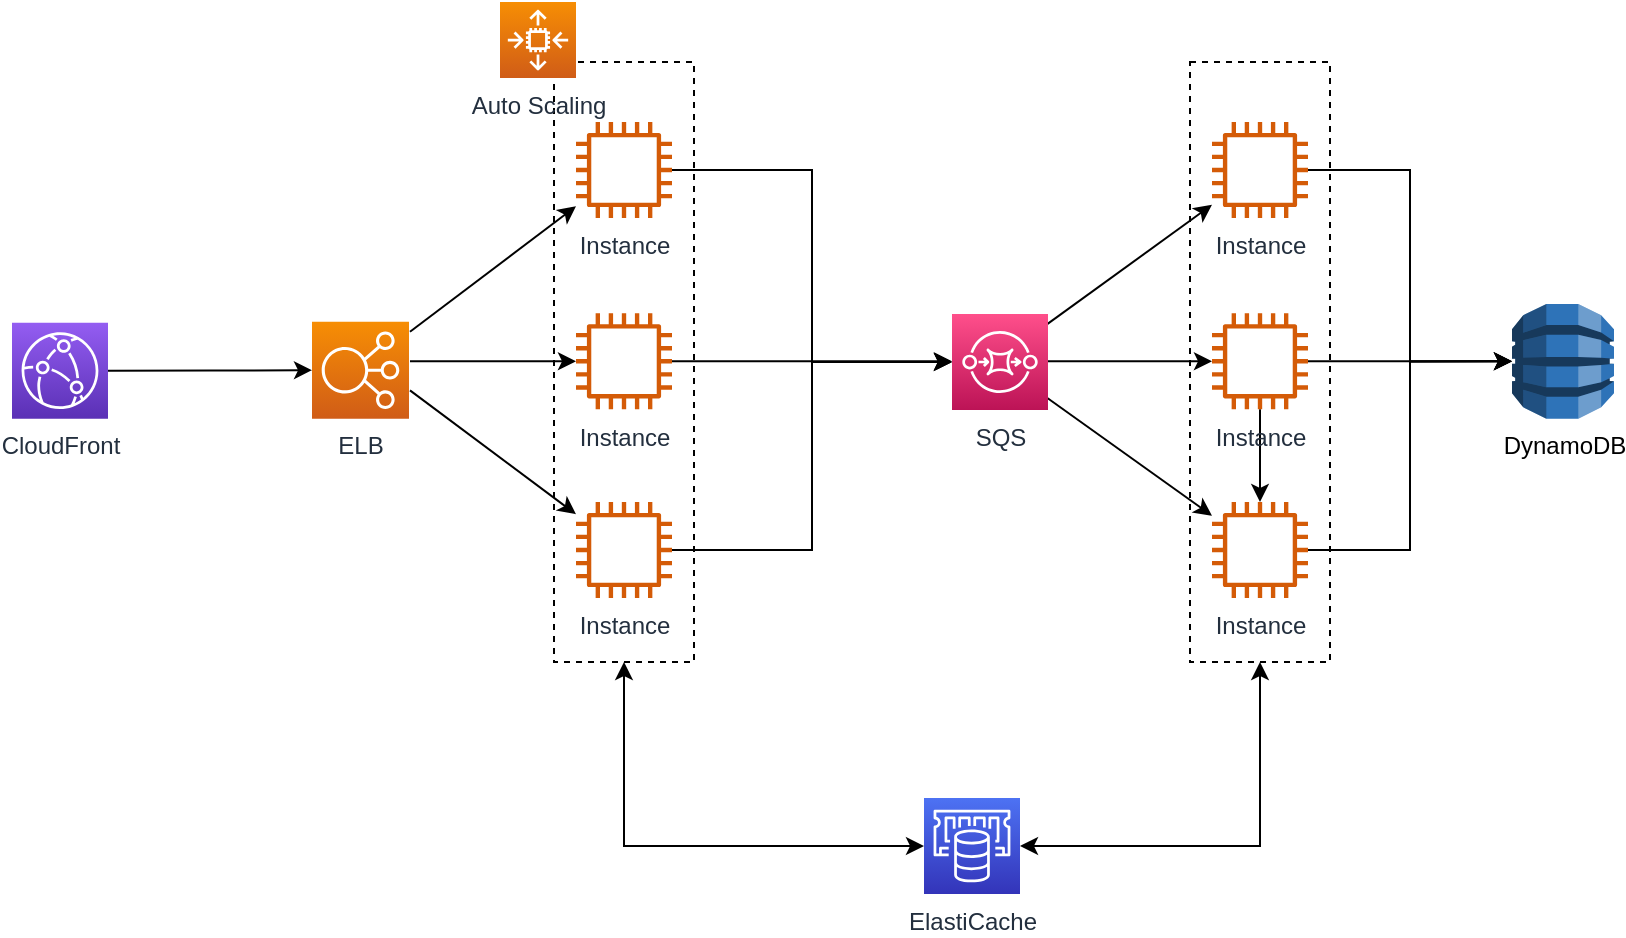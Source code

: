 <mxfile version="20.2.3" type="device"><diagram id="Ht1M8jgEwFfnCIfOTk4-" name="Page-1"><mxGraphModel dx="981" dy="1424" grid="1" gridSize="10" guides="1" tooltips="1" connect="1" arrows="1" fold="1" page="1" pageScale="1" pageWidth="1169" pageHeight="827" math="0" shadow="0"><root><mxCell id="0"/><mxCell id="1" parent="0"/><mxCell id="JqeFCZt-a2DChT1DkuI_-11" style="edgeStyle=orthogonalEdgeStyle;rounded=0;orthogonalLoop=1;jettySize=auto;html=1;entryX=0;entryY=0.5;entryDx=0;entryDy=0;entryPerimeter=0;exitX=1;exitY=0.5;exitDx=0;exitDy=0;exitPerimeter=0;" parent="1" source="WtCFBMUR8eb1U1kDiFrl-1" target="WtCFBMUR8eb1U1kDiFrl-2" edge="1"><mxGeometry relative="1" as="geometry"><mxPoint x="320" y="-600" as="sourcePoint"/><mxPoint x="430" y="-600.333" as="targetPoint"/></mxGeometry></mxCell><mxCell id="JqeFCZt-a2DChT1DkuI_-15" style="rounded=0;orthogonalLoop=1;jettySize=auto;html=1;" parent="1" target="JqeFCZt-a2DChT1DkuI_-6" edge="1"><mxGeometry relative="1" as="geometry"><mxPoint x="469" y="-615.094" as="sourcePoint"/></mxGeometry></mxCell><mxCell id="JqeFCZt-a2DChT1DkuI_-16" style="edgeStyle=none;rounded=0;orthogonalLoop=1;jettySize=auto;html=1;" parent="1" target="JqeFCZt-a2DChT1DkuI_-13" edge="1"><mxGeometry relative="1" as="geometry"><mxPoint x="469" y="-600.35" as="sourcePoint"/></mxGeometry></mxCell><mxCell id="JqeFCZt-a2DChT1DkuI_-17" style="edgeStyle=none;rounded=0;orthogonalLoop=1;jettySize=auto;html=1;" parent="1" target="JqeFCZt-a2DChT1DkuI_-14" edge="1"><mxGeometry relative="1" as="geometry"><mxPoint x="469" y="-585.806" as="sourcePoint"/></mxGeometry></mxCell><mxCell id="JqeFCZt-a2DChT1DkuI_-18" style="edgeStyle=orthogonalEdgeStyle;rounded=0;orthogonalLoop=1;jettySize=auto;html=1;" parent="1" source="JqeFCZt-a2DChT1DkuI_-6" edge="1"><mxGeometry relative="1" as="geometry"><mxPoint x="740" y="-600" as="targetPoint"/><Array as="points"><mxPoint x="670" y="-696"/><mxPoint x="670" y="-600"/></Array></mxGeometry></mxCell><mxCell id="JqeFCZt-a2DChT1DkuI_-6" value="Instance" style="sketch=0;outlineConnect=0;fontColor=#232F3E;gradientColor=none;fillColor=#D45B07;strokeColor=none;dashed=0;verticalLabelPosition=bottom;verticalAlign=top;align=center;html=1;fontSize=12;fontStyle=0;aspect=fixed;pointerEvents=1;shape=mxgraph.aws4.instance2;flipV=0;flipH=1;" parent="1" vertex="1"><mxGeometry x="552" y="-720" width="48" height="48" as="geometry"/></mxCell><mxCell id="JqeFCZt-a2DChT1DkuI_-26" style="rounded=0;orthogonalLoop=1;jettySize=auto;html=1;" parent="1" target="JqeFCZt-a2DChT1DkuI_-22" edge="1"><mxGeometry relative="1" as="geometry"><mxPoint x="784.0" y="-616.287" as="sourcePoint"/></mxGeometry></mxCell><mxCell id="JqeFCZt-a2DChT1DkuI_-27" style="edgeStyle=none;rounded=0;orthogonalLoop=1;jettySize=auto;html=1;" parent="1" target="JqeFCZt-a2DChT1DkuI_-23" edge="1"><mxGeometry relative="1" as="geometry"><mxPoint x="784.0" y="-600.346" as="sourcePoint"/></mxGeometry></mxCell><mxCell id="JqeFCZt-a2DChT1DkuI_-28" style="edgeStyle=none;rounded=0;orthogonalLoop=1;jettySize=auto;html=1;" parent="1" target="JqeFCZt-a2DChT1DkuI_-24" edge="1"><mxGeometry relative="1" as="geometry"><mxPoint x="784.0" y="-584.621" as="sourcePoint"/></mxGeometry></mxCell><mxCell id="JqeFCZt-a2DChT1DkuI_-35" style="edgeStyle=orthogonalEdgeStyle;rounded=0;orthogonalLoop=1;jettySize=auto;html=1;entryX=0.5;entryY=1;entryDx=0;entryDy=0;startArrow=classic;startFill=1;" parent="1" source="WtCFBMUR8eb1U1kDiFrl-5" target="JqeFCZt-a2DChT1DkuI_-32" edge="1"><mxGeometry relative="1" as="geometry"><mxPoint x="730" y="-358" as="sourcePoint"/></mxGeometry></mxCell><mxCell id="JqeFCZt-a2DChT1DkuI_-36" style="edgeStyle=orthogonalEdgeStyle;rounded=0;orthogonalLoop=1;jettySize=auto;html=1;startArrow=classic;startFill=1;exitX=1;exitY=0.5;exitDx=0;exitDy=0;exitPerimeter=0;" parent="1" source="WtCFBMUR8eb1U1kDiFrl-5" target="JqeFCZt-a2DChT1DkuI_-34" edge="1"><mxGeometry relative="1" as="geometry"><mxPoint x="774.0" y="-358" as="sourcePoint"/></mxGeometry></mxCell><mxCell id="JqeFCZt-a2DChT1DkuI_-19" style="edgeStyle=orthogonalEdgeStyle;rounded=0;orthogonalLoop=1;jettySize=auto;html=1;" parent="1" source="JqeFCZt-a2DChT1DkuI_-13" edge="1"><mxGeometry relative="1" as="geometry"><mxPoint x="740" y="-600.333" as="targetPoint"/></mxGeometry></mxCell><mxCell id="JqeFCZt-a2DChT1DkuI_-13" value="Instance" style="sketch=0;outlineConnect=0;fontColor=#232F3E;gradientColor=none;fillColor=#D45B07;strokeColor=none;dashed=0;verticalLabelPosition=bottom;verticalAlign=top;align=center;html=1;fontSize=12;fontStyle=0;aspect=fixed;pointerEvents=1;shape=mxgraph.aws4.instance2;flipV=0;flipH=1;" parent="1" vertex="1"><mxGeometry x="552" y="-624.35" width="48" height="48" as="geometry"/></mxCell><mxCell id="JqeFCZt-a2DChT1DkuI_-21" style="edgeStyle=orthogonalEdgeStyle;rounded=0;orthogonalLoop=1;jettySize=auto;html=1;" parent="1" source="JqeFCZt-a2DChT1DkuI_-14" edge="1"><mxGeometry relative="1" as="geometry"><Array as="points"><mxPoint x="670" y="-506"/><mxPoint x="670" y="-600"/></Array><mxPoint x="740" y="-600" as="targetPoint"/></mxGeometry></mxCell><mxCell id="JqeFCZt-a2DChT1DkuI_-14" value="Instance" style="sketch=0;outlineConnect=0;fontColor=#232F3E;gradientColor=none;fillColor=#D45B07;strokeColor=none;dashed=0;verticalLabelPosition=bottom;verticalAlign=top;align=center;html=1;fontSize=12;fontStyle=0;aspect=fixed;pointerEvents=1;shape=mxgraph.aws4.instance2;flipV=0;flipH=1;" parent="1" vertex="1"><mxGeometry x="552" y="-530" width="48" height="48" as="geometry"/></mxCell><mxCell id="JqeFCZt-a2DChT1DkuI_-29" style="edgeStyle=orthogonalEdgeStyle;rounded=0;orthogonalLoop=1;jettySize=auto;html=1;entryX=0;entryY=0.5;entryDx=0;entryDy=0;entryPerimeter=0;" parent="1" source="JqeFCZt-a2DChT1DkuI_-22" target="WtCFBMUR8eb1U1kDiFrl-6" edge="1"><mxGeometry relative="1" as="geometry"><mxPoint x="1020.0" y="-600.35" as="targetPoint"/></mxGeometry></mxCell><mxCell id="JqeFCZt-a2DChT1DkuI_-22" value="Instance" style="sketch=0;outlineConnect=0;fontColor=#232F3E;gradientColor=none;fillColor=#D45B07;strokeColor=none;dashed=0;verticalLabelPosition=bottom;verticalAlign=top;align=center;html=1;fontSize=12;fontStyle=0;aspect=fixed;pointerEvents=1;shape=mxgraph.aws4.instance2;flipV=0;flipH=1;" parent="1" vertex="1"><mxGeometry x="870" y="-720" width="48" height="48" as="geometry"/></mxCell><mxCell id="JqeFCZt-a2DChT1DkuI_-34" value="" style="rounded=0;whiteSpace=wrap;html=1;fillColor=none;dashed=1;" parent="1" vertex="1"><mxGeometry x="859" y="-750" width="70" height="300" as="geometry"/></mxCell><mxCell id="JqeFCZt-a2DChT1DkuI_-30" style="edgeStyle=orthogonalEdgeStyle;rounded=0;orthogonalLoop=1;jettySize=auto;html=1;entryX=0;entryY=0.5;entryDx=0;entryDy=0;" parent="1" source="JqeFCZt-a2DChT1DkuI_-23" edge="1"><mxGeometry relative="1" as="geometry"><mxPoint x="1020.0" y="-600.35" as="targetPoint"/></mxGeometry></mxCell><mxCell id="WtCFBMUR8eb1U1kDiFrl-7" value="" style="edgeStyle=orthogonalEdgeStyle;rounded=0;orthogonalLoop=1;jettySize=auto;html=1;" edge="1" parent="1" source="JqeFCZt-a2DChT1DkuI_-23" target="JqeFCZt-a2DChT1DkuI_-24"><mxGeometry relative="1" as="geometry"/></mxCell><mxCell id="JqeFCZt-a2DChT1DkuI_-23" value="Instance" style="sketch=0;outlineConnect=0;fontColor=#232F3E;gradientColor=none;fillColor=#D45B07;strokeColor=none;dashed=0;verticalLabelPosition=bottom;verticalAlign=top;align=center;html=1;fontSize=12;fontStyle=0;aspect=fixed;pointerEvents=1;shape=mxgraph.aws4.instance2;flipV=0;flipH=1;" parent="1" vertex="1"><mxGeometry x="870" y="-624.35" width="48" height="48" as="geometry"/></mxCell><mxCell id="JqeFCZt-a2DChT1DkuI_-32" value="" style="rounded=0;whiteSpace=wrap;html=1;fillColor=none;dashed=1;" parent="1" vertex="1"><mxGeometry x="541" y="-750" width="70" height="300" as="geometry"/></mxCell><mxCell id="JqeFCZt-a2DChT1DkuI_-31" style="edgeStyle=orthogonalEdgeStyle;rounded=0;orthogonalLoop=1;jettySize=auto;html=1;entryX=0;entryY=0.5;entryDx=0;entryDy=0;entryPerimeter=0;" parent="1" source="JqeFCZt-a2DChT1DkuI_-24" target="WtCFBMUR8eb1U1kDiFrl-6" edge="1"><mxGeometry relative="1" as="geometry"><mxPoint x="1020.0" y="-600.35" as="targetPoint"/></mxGeometry></mxCell><mxCell id="JqeFCZt-a2DChT1DkuI_-24" value="Instance" style="sketch=0;outlineConnect=0;fontColor=#232F3E;gradientColor=none;fillColor=#D45B07;strokeColor=none;dashed=0;verticalLabelPosition=bottom;verticalAlign=top;align=center;html=1;fontSize=12;fontStyle=0;aspect=fixed;pointerEvents=1;shape=mxgraph.aws4.instance2;flipV=0;flipH=1;" parent="1" vertex="1"><mxGeometry x="870" y="-530" width="48" height="48" as="geometry"/></mxCell><mxCell id="WtCFBMUR8eb1U1kDiFrl-1" value="CloudFront" style="sketch=0;points=[[0,0,0],[0.25,0,0],[0.5,0,0],[0.75,0,0],[1,0,0],[0,1,0],[0.25,1,0],[0.5,1,0],[0.75,1,0],[1,1,0],[0,0.25,0],[0,0.5,0],[0,0.75,0],[1,0.25,0],[1,0.5,0],[1,0.75,0]];outlineConnect=0;fontColor=#232F3E;gradientColor=#945DF2;gradientDirection=north;fillColor=#5A30B5;strokeColor=#ffffff;dashed=0;verticalLabelPosition=bottom;verticalAlign=top;align=center;html=1;fontSize=12;fontStyle=0;aspect=fixed;shape=mxgraph.aws4.resourceIcon;resIcon=mxgraph.aws4.cloudfront;" vertex="1" parent="1"><mxGeometry x="270" y="-619.66" width="48" height="48" as="geometry"/></mxCell><mxCell id="WtCFBMUR8eb1U1kDiFrl-2" value="ELB" style="sketch=0;points=[[0,0,0],[0.25,0,0],[0.5,0,0],[0.75,0,0],[1,0,0],[0,1,0],[0.25,1,0],[0.5,1,0],[0.75,1,0],[1,1,0],[0,0.25,0],[0,0.5,0],[0,0.75,0],[1,0.25,0],[1,0.5,0],[1,0.75,0]];outlineConnect=0;fontColor=#232F3E;gradientColor=#F78E04;gradientDirection=north;fillColor=#D05C17;strokeColor=#ffffff;dashed=0;verticalLabelPosition=bottom;verticalAlign=top;align=center;html=1;fontSize=12;fontStyle=0;aspect=fixed;shape=mxgraph.aws4.resourceIcon;resIcon=mxgraph.aws4.elastic_load_balancing;" vertex="1" parent="1"><mxGeometry x="420" y="-620.16" width="48.5" height="48.5" as="geometry"/></mxCell><mxCell id="WtCFBMUR8eb1U1kDiFrl-3" value="SQS" style="sketch=0;points=[[0,0,0],[0.25,0,0],[0.5,0,0],[0.75,0,0],[1,0,0],[0,1,0],[0.25,1,0],[0.5,1,0],[0.75,1,0],[1,1,0],[0,0.25,0],[0,0.5,0],[0,0.75,0],[1,0.25,0],[1,0.5,0],[1,0.75,0]];outlineConnect=0;fontColor=#232F3E;gradientColor=#FF4F8B;gradientDirection=north;fillColor=#BC1356;strokeColor=#ffffff;dashed=0;verticalLabelPosition=bottom;verticalAlign=top;align=center;html=1;fontSize=12;fontStyle=0;aspect=fixed;shape=mxgraph.aws4.resourceIcon;resIcon=mxgraph.aws4.sqs;" vertex="1" parent="1"><mxGeometry x="740" y="-624" width="48" height="48" as="geometry"/></mxCell><mxCell id="WtCFBMUR8eb1U1kDiFrl-4" value="Auto Scaling" style="sketch=0;points=[[0,0,0],[0.25,0,0],[0.5,0,0],[0.75,0,0],[1,0,0],[0,1,0],[0.25,1,0],[0.5,1,0],[0.75,1,0],[1,1,0],[0,0.25,0],[0,0.5,0],[0,0.75,0],[1,0.25,0],[1,0.5,0],[1,0.75,0]];outlineConnect=0;fontColor=#232F3E;gradientColor=#F78E04;gradientDirection=north;fillColor=#D05C17;strokeColor=#ffffff;dashed=0;verticalLabelPosition=bottom;verticalAlign=top;align=center;html=1;fontSize=12;fontStyle=0;aspect=fixed;shape=mxgraph.aws4.resourceIcon;resIcon=mxgraph.aws4.auto_scaling2;" vertex="1" parent="1"><mxGeometry x="514" y="-780" width="38" height="38" as="geometry"/></mxCell><mxCell id="WtCFBMUR8eb1U1kDiFrl-5" value="ElastiCache" style="sketch=0;points=[[0,0,0],[0.25,0,0],[0.5,0,0],[0.75,0,0],[1,0,0],[0,1,0],[0.25,1,0],[0.5,1,0],[0.75,1,0],[1,1,0],[0,0.25,0],[0,0.5,0],[0,0.75,0],[1,0.25,0],[1,0.5,0],[1,0.75,0]];outlineConnect=0;fontColor=#232F3E;gradientColor=#4D72F3;gradientDirection=north;fillColor=#3334B9;strokeColor=#ffffff;dashed=0;verticalLabelPosition=bottom;verticalAlign=top;align=center;html=1;fontSize=12;fontStyle=0;aspect=fixed;shape=mxgraph.aws4.resourceIcon;resIcon=mxgraph.aws4.elasticache;" vertex="1" parent="1"><mxGeometry x="726" y="-382" width="48" height="48" as="geometry"/></mxCell><mxCell id="WtCFBMUR8eb1U1kDiFrl-6" value="DynamoDB" style="outlineConnect=0;dashed=0;verticalLabelPosition=bottom;verticalAlign=top;align=center;html=1;shape=mxgraph.aws3.dynamo_db;fillColor=#2E73B8;gradientColor=none;" vertex="1" parent="1"><mxGeometry x="1020" y="-629.04" width="51" height="57.38" as="geometry"/></mxCell></root></mxGraphModel></diagram></mxfile>